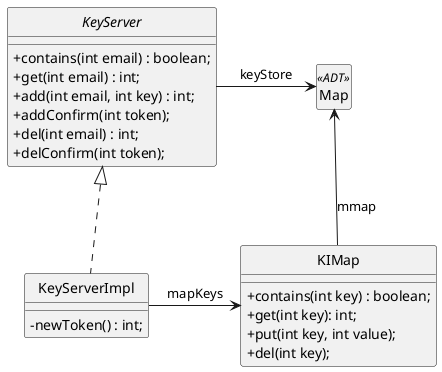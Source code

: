 @startuml
hide circle
skinparam classAttributeIconSize 0
skinparam monochrome true
skinparam shadowing false

interface KeyServer {
    +contains(int email) : boolean;
    +get(int email) : int;
    +add(int email, int key) : int;
    +addConfirm(int token);
    +del(int email) : int;
    +delConfirm(int token);
}

KeyServer -right-> Map : keyStore


class Map << ADT >>
hide Map members
'note right: for ghost fields

class KeyServerImpl implements KeyServer {
'    -KIMap mapKeys; 
'    -KIMap mapPendAddEmail;
'    -KIMap mapPendAddKey;
'    -KIMap mapPendDelEmail;
    -newToken() : int;
}

KeyServerImpl -right-> KIMap : mapKeys

class KIMap {
    +contains(int key) : boolean;
    +get(int key): int;
    +put(int key, int value);
    +del(int key);
}
'note top: for implementation

KIMap -up-> Map : mmap

@enduml
